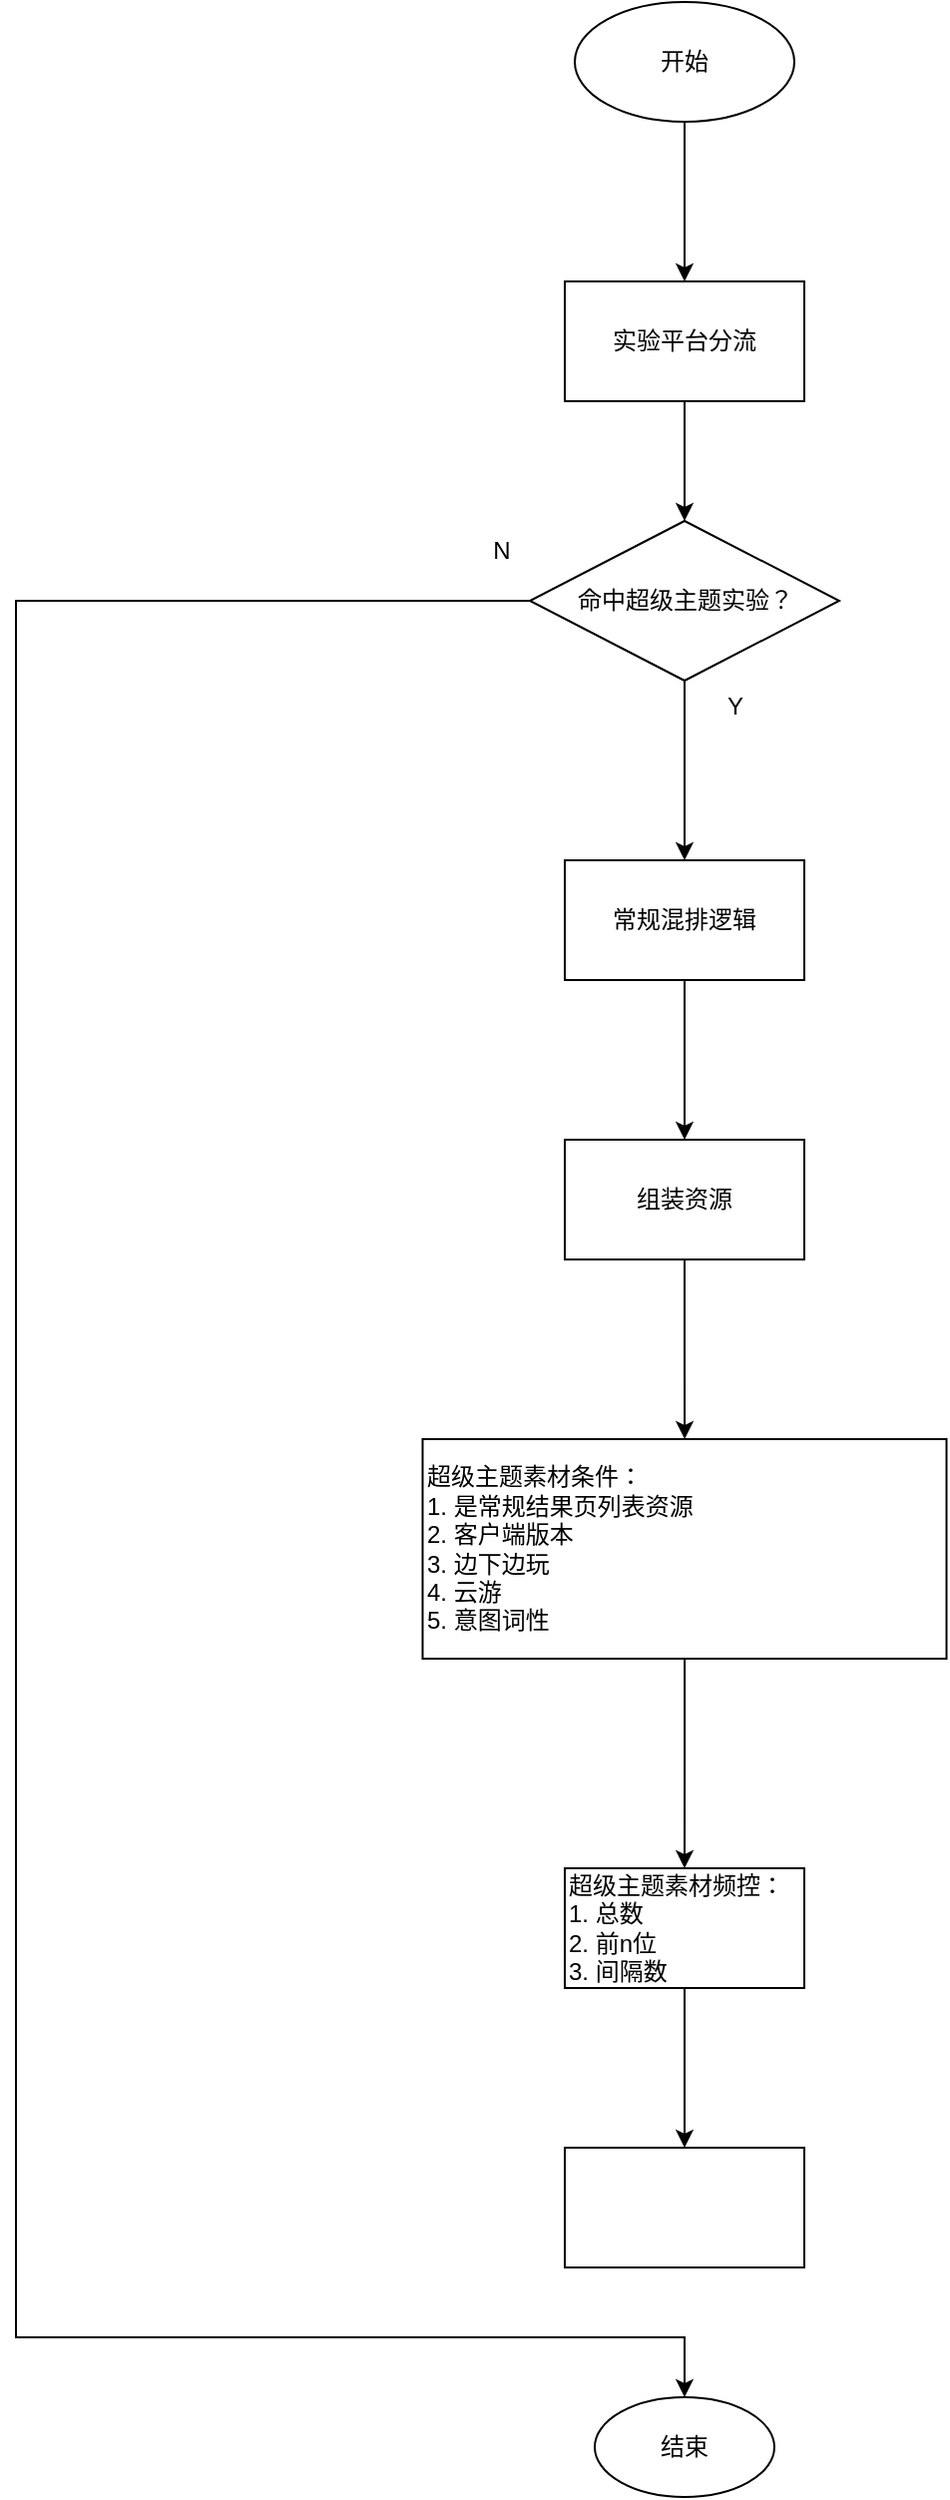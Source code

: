 <mxfile version="26.2.15">
  <diagram name="第 1 页" id="o4eZLWBOoZ1R6lj8plFQ">
    <mxGraphModel dx="715" dy="387" grid="1" gridSize="10" guides="1" tooltips="1" connect="1" arrows="1" fold="1" page="1" pageScale="1" pageWidth="827" pageHeight="1169" math="0" shadow="0">
      <root>
        <mxCell id="0" />
        <mxCell id="1" parent="0" />
        <mxCell id="afSKzVF0Jw_LSbCJ2PBr-6" value="" style="edgeStyle=orthogonalEdgeStyle;rounded=0;orthogonalLoop=1;jettySize=auto;html=1;" edge="1" parent="1" source="afSKzVF0Jw_LSbCJ2PBr-2" target="afSKzVF0Jw_LSbCJ2PBr-5">
          <mxGeometry relative="1" as="geometry" />
        </mxCell>
        <mxCell id="afSKzVF0Jw_LSbCJ2PBr-2" value="开始" style="ellipse;whiteSpace=wrap;html=1;" vertex="1" parent="1">
          <mxGeometry x="360" y="50" width="110" height="60" as="geometry" />
        </mxCell>
        <mxCell id="afSKzVF0Jw_LSbCJ2PBr-8" value="" style="edgeStyle=orthogonalEdgeStyle;rounded=0;orthogonalLoop=1;jettySize=auto;html=1;" edge="1" parent="1" source="afSKzVF0Jw_LSbCJ2PBr-5" target="afSKzVF0Jw_LSbCJ2PBr-7">
          <mxGeometry relative="1" as="geometry" />
        </mxCell>
        <mxCell id="afSKzVF0Jw_LSbCJ2PBr-5" value="实验平台分流" style="whiteSpace=wrap;html=1;" vertex="1" parent="1">
          <mxGeometry x="355" y="190" width="120" height="60" as="geometry" />
        </mxCell>
        <mxCell id="afSKzVF0Jw_LSbCJ2PBr-10" value="" style="edgeStyle=orthogonalEdgeStyle;rounded=0;orthogonalLoop=1;jettySize=auto;html=1;" edge="1" parent="1" source="afSKzVF0Jw_LSbCJ2PBr-7" target="afSKzVF0Jw_LSbCJ2PBr-9">
          <mxGeometry relative="1" as="geometry">
            <Array as="points">
              <mxPoint x="80" y="350" />
              <mxPoint x="80" y="1220" />
              <mxPoint x="415" y="1220" />
            </Array>
          </mxGeometry>
        </mxCell>
        <mxCell id="afSKzVF0Jw_LSbCJ2PBr-12" value="" style="edgeStyle=orthogonalEdgeStyle;rounded=0;orthogonalLoop=1;jettySize=auto;html=1;" edge="1" parent="1" source="afSKzVF0Jw_LSbCJ2PBr-7" target="afSKzVF0Jw_LSbCJ2PBr-11">
          <mxGeometry relative="1" as="geometry" />
        </mxCell>
        <mxCell id="afSKzVF0Jw_LSbCJ2PBr-7" value="命中超级主题实验？" style="rhombus;whiteSpace=wrap;html=1;" vertex="1" parent="1">
          <mxGeometry x="337.5" y="310" width="155" height="80" as="geometry" />
        </mxCell>
        <mxCell id="afSKzVF0Jw_LSbCJ2PBr-9" value="结束" style="ellipse;whiteSpace=wrap;html=1;" vertex="1" parent="1">
          <mxGeometry x="370" y="1250" width="90" height="50" as="geometry" />
        </mxCell>
        <mxCell id="afSKzVF0Jw_LSbCJ2PBr-16" value="" style="edgeStyle=orthogonalEdgeStyle;rounded=0;orthogonalLoop=1;jettySize=auto;html=1;" edge="1" parent="1" source="afSKzVF0Jw_LSbCJ2PBr-11" target="afSKzVF0Jw_LSbCJ2PBr-15">
          <mxGeometry relative="1" as="geometry" />
        </mxCell>
        <mxCell id="afSKzVF0Jw_LSbCJ2PBr-11" value="常规混排逻辑" style="whiteSpace=wrap;html=1;" vertex="1" parent="1">
          <mxGeometry x="355" y="480" width="120" height="60" as="geometry" />
        </mxCell>
        <mxCell id="afSKzVF0Jw_LSbCJ2PBr-13" value="Y" style="text;html=1;align=center;verticalAlign=middle;resizable=0;points=[];autosize=1;strokeColor=none;fillColor=none;" vertex="1" parent="1">
          <mxGeometry x="425" y="388" width="30" height="30" as="geometry" />
        </mxCell>
        <mxCell id="afSKzVF0Jw_LSbCJ2PBr-14" value="N" style="text;html=1;align=center;verticalAlign=middle;resizable=0;points=[];autosize=1;strokeColor=none;fillColor=none;" vertex="1" parent="1">
          <mxGeometry x="307.5" y="310" width="30" height="30" as="geometry" />
        </mxCell>
        <mxCell id="afSKzVF0Jw_LSbCJ2PBr-18" value="" style="edgeStyle=orthogonalEdgeStyle;rounded=0;orthogonalLoop=1;jettySize=auto;html=1;" edge="1" parent="1" source="afSKzVF0Jw_LSbCJ2PBr-15" target="afSKzVF0Jw_LSbCJ2PBr-17">
          <mxGeometry relative="1" as="geometry" />
        </mxCell>
        <mxCell id="afSKzVF0Jw_LSbCJ2PBr-15" value="组装资源" style="whiteSpace=wrap;html=1;" vertex="1" parent="1">
          <mxGeometry x="355" y="620" width="120" height="60" as="geometry" />
        </mxCell>
        <mxCell id="afSKzVF0Jw_LSbCJ2PBr-20" value="" style="edgeStyle=orthogonalEdgeStyle;rounded=0;orthogonalLoop=1;jettySize=auto;html=1;" edge="1" parent="1" source="afSKzVF0Jw_LSbCJ2PBr-17" target="afSKzVF0Jw_LSbCJ2PBr-19">
          <mxGeometry relative="1" as="geometry" />
        </mxCell>
        <mxCell id="afSKzVF0Jw_LSbCJ2PBr-17" value="超级主题素材条件：&lt;br&gt;1. 是常规结果页列表资源&lt;br&gt;2. 客户端版本&lt;br&gt;3. 边下边玩&lt;br&gt;4. 云游&lt;br&gt;5. 意图词性" style="whiteSpace=wrap;html=1;align=left;" vertex="1" parent="1">
          <mxGeometry x="283.75" y="770" width="262.5" height="110" as="geometry" />
        </mxCell>
        <mxCell id="afSKzVF0Jw_LSbCJ2PBr-22" value="" style="edgeStyle=orthogonalEdgeStyle;rounded=0;orthogonalLoop=1;jettySize=auto;html=1;" edge="1" parent="1" source="afSKzVF0Jw_LSbCJ2PBr-19" target="afSKzVF0Jw_LSbCJ2PBr-21">
          <mxGeometry relative="1" as="geometry" />
        </mxCell>
        <mxCell id="afSKzVF0Jw_LSbCJ2PBr-19" value="超级主题素材频控：&lt;br&gt;1. 总数&lt;br&gt;2. 前n位&lt;br&gt;3. 间隔数" style="whiteSpace=wrap;html=1;align=left;" vertex="1" parent="1">
          <mxGeometry x="355" y="985" width="120" height="60" as="geometry" />
        </mxCell>
        <mxCell id="afSKzVF0Jw_LSbCJ2PBr-21" value="" style="whiteSpace=wrap;html=1;align=left;" vertex="1" parent="1">
          <mxGeometry x="355" y="1125" width="120" height="60" as="geometry" />
        </mxCell>
      </root>
    </mxGraphModel>
  </diagram>
</mxfile>

